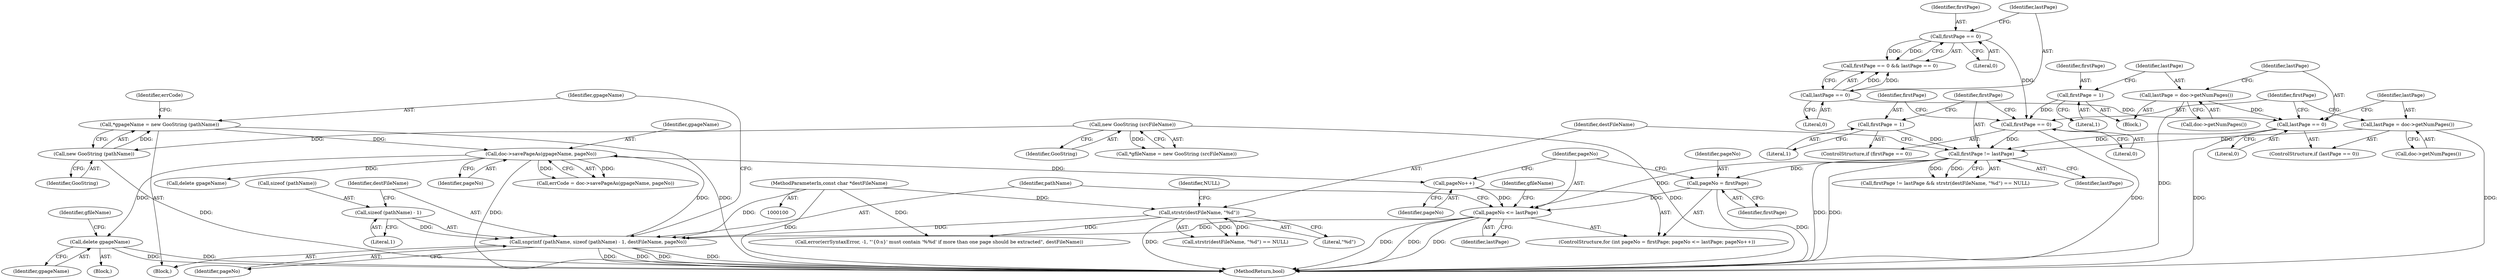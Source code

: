 digraph "0_poppler_b8682d868ddf7f741e93b791588af0932893f95c@API" {
"1000210" [label="(Call,delete gpageName)"];
"1000202" [label="(Call,doc->savePageAs(gpageName, pageNo))"];
"1000195" [label="(Call,*gpageName = new GooString (pathName))"];
"1000197" [label="(Call,new GooString (pathName))"];
"1000108" [label="(Call,new GooString (srcFileName))"];
"1000186" [label="(Call,snprintf (pathName, sizeof (pathName) - 1, destFileName, pageNo))"];
"1000188" [label="(Call,sizeof (pathName) - 1)"];
"1000162" [label="(Call,strstr(destFileName, \"%d\"))"];
"1000102" [label="(MethodParameterIn,const char *destFileName)"];
"1000180" [label="(Call,pageNo <= lastPage)"];
"1000177" [label="(Call,pageNo = firstPage)"];
"1000158" [label="(Call,firstPage != lastPage)"];
"1000150" [label="(Call,firstPage == 0)"];
"1000129" [label="(Call,firstPage == 0)"];
"1000136" [label="(Call,firstPage = 1)"];
"1000153" [label="(Call,firstPage = 1)"];
"1000143" [label="(Call,lastPage == 0)"];
"1000139" [label="(Call,lastPage = doc->getNumPages())"];
"1000132" [label="(Call,lastPage == 0)"];
"1000146" [label="(Call,lastPage = doc->getNumPages())"];
"1000183" [label="(Call,pageNo++)"];
"1000193" [label="(Identifier,pageNo)"];
"1000219" [label="(Identifier,gfileName)"];
"1000142" [label="(ControlStructure,if (lastPage == 0))"];
"1000183" [label="(Call,pageNo++)"];
"1000213" [label="(Identifier,gfileName)"];
"1000175" [label="(ControlStructure,for (int pageNo = firstPage; pageNo <= lastPage; pageNo++))"];
"1000149" [label="(ControlStructure,if (firstPage == 0))"];
"1000211" [label="(Identifier,gpageName)"];
"1000129" [label="(Call,firstPage == 0)"];
"1000200" [label="(Call,errCode = doc->savePageAs(gpageName, pageNo))"];
"1000161" [label="(Call,strstr(destFileName, \"%d\") == NULL)"];
"1000158" [label="(Call,firstPage != lastPage)"];
"1000130" [label="(Identifier,firstPage)"];
"1000139" [label="(Call,lastPage = doc->getNumPages())"];
"1000165" [label="(Identifier,NULL)"];
"1000163" [label="(Identifier,destFileName)"];
"1000202" [label="(Call,doc->savePageAs(gpageName, pageNo))"];
"1000216" [label="(Call,delete gpageName)"];
"1000160" [label="(Identifier,lastPage)"];
"1000106" [label="(Call,*gfileName = new GooString (srcFileName))"];
"1000159" [label="(Identifier,firstPage)"];
"1000203" [label="(Identifier,gpageName)"];
"1000162" [label="(Call,strstr(destFileName, \"%d\"))"];
"1000132" [label="(Call,lastPage == 0)"];
"1000167" [label="(Call,error(errSyntaxError, -1, \"'{0:s}' must contain '%%d' if more than one page should be extracted\", destFileName))"];
"1000201" [label="(Identifier,errCode)"];
"1000148" [label="(Call,doc->getNumPages())"];
"1000157" [label="(Call,firstPage != lastPage && strstr(destFileName, \"%d\") == NULL)"];
"1000180" [label="(Call,pageNo <= lastPage)"];
"1000210" [label="(Call,delete gpageName)"];
"1000143" [label="(Call,lastPage == 0)"];
"1000134" [label="(Literal,0)"];
"1000140" [label="(Identifier,lastPage)"];
"1000155" [label="(Literal,1)"];
"1000144" [label="(Identifier,lastPage)"];
"1000102" [label="(MethodParameterIn,const char *destFileName)"];
"1000189" [label="(Call,sizeof (pathName))"];
"1000186" [label="(Call,snprintf (pathName, sizeof (pathName) - 1, destFileName, pageNo))"];
"1000185" [label="(Block,)"];
"1000147" [label="(Identifier,lastPage)"];
"1000141" [label="(Call,doc->getNumPages())"];
"1000150" [label="(Call,firstPage == 0)"];
"1000181" [label="(Identifier,pageNo)"];
"1000198" [label="(Identifier,GooString)"];
"1000222" [label="(MethodReturn,bool)"];
"1000128" [label="(Call,firstPage == 0 && lastPage == 0)"];
"1000209" [label="(Block,)"];
"1000136" [label="(Call,firstPage = 1)"];
"1000135" [label="(Block,)"];
"1000133" [label="(Identifier,lastPage)"];
"1000187" [label="(Identifier,pathName)"];
"1000188" [label="(Call,sizeof (pathName) - 1)"];
"1000196" [label="(Identifier,gpageName)"];
"1000192" [label="(Identifier,destFileName)"];
"1000191" [label="(Literal,1)"];
"1000184" [label="(Identifier,pageNo)"];
"1000109" [label="(Identifier,GooString)"];
"1000178" [label="(Identifier,pageNo)"];
"1000177" [label="(Call,pageNo = firstPage)"];
"1000152" [label="(Literal,0)"];
"1000138" [label="(Literal,1)"];
"1000204" [label="(Identifier,pageNo)"];
"1000164" [label="(Literal,\"%d\")"];
"1000154" [label="(Identifier,firstPage)"];
"1000131" [label="(Literal,0)"];
"1000182" [label="(Identifier,lastPage)"];
"1000197" [label="(Call,new GooString (pathName))"];
"1000179" [label="(Identifier,firstPage)"];
"1000195" [label="(Call,*gpageName = new GooString (pathName))"];
"1000146" [label="(Call,lastPage = doc->getNumPages())"];
"1000108" [label="(Call,new GooString (srcFileName))"];
"1000153" [label="(Call,firstPage = 1)"];
"1000137" [label="(Identifier,firstPage)"];
"1000145" [label="(Literal,0)"];
"1000151" [label="(Identifier,firstPage)"];
"1000210" -> "1000209"  [label="AST: "];
"1000210" -> "1000211"  [label="CFG: "];
"1000211" -> "1000210"  [label="AST: "];
"1000213" -> "1000210"  [label="CFG: "];
"1000210" -> "1000222"  [label="DDG: "];
"1000210" -> "1000222"  [label="DDG: "];
"1000202" -> "1000210"  [label="DDG: "];
"1000202" -> "1000200"  [label="AST: "];
"1000202" -> "1000204"  [label="CFG: "];
"1000203" -> "1000202"  [label="AST: "];
"1000204" -> "1000202"  [label="AST: "];
"1000200" -> "1000202"  [label="CFG: "];
"1000202" -> "1000222"  [label="DDG: "];
"1000202" -> "1000183"  [label="DDG: "];
"1000202" -> "1000200"  [label="DDG: "];
"1000202" -> "1000200"  [label="DDG: "];
"1000195" -> "1000202"  [label="DDG: "];
"1000186" -> "1000202"  [label="DDG: "];
"1000202" -> "1000216"  [label="DDG: "];
"1000195" -> "1000185"  [label="AST: "];
"1000195" -> "1000197"  [label="CFG: "];
"1000196" -> "1000195"  [label="AST: "];
"1000197" -> "1000195"  [label="AST: "];
"1000201" -> "1000195"  [label="CFG: "];
"1000195" -> "1000222"  [label="DDG: "];
"1000197" -> "1000195"  [label="DDG: "];
"1000197" -> "1000198"  [label="CFG: "];
"1000198" -> "1000197"  [label="AST: "];
"1000197" -> "1000222"  [label="DDG: "];
"1000108" -> "1000197"  [label="DDG: "];
"1000108" -> "1000106"  [label="AST: "];
"1000108" -> "1000109"  [label="CFG: "];
"1000109" -> "1000108"  [label="AST: "];
"1000106" -> "1000108"  [label="CFG: "];
"1000108" -> "1000222"  [label="DDG: "];
"1000108" -> "1000106"  [label="DDG: "];
"1000186" -> "1000185"  [label="AST: "];
"1000186" -> "1000193"  [label="CFG: "];
"1000187" -> "1000186"  [label="AST: "];
"1000188" -> "1000186"  [label="AST: "];
"1000192" -> "1000186"  [label="AST: "];
"1000193" -> "1000186"  [label="AST: "];
"1000196" -> "1000186"  [label="CFG: "];
"1000186" -> "1000222"  [label="DDG: "];
"1000186" -> "1000222"  [label="DDG: "];
"1000186" -> "1000222"  [label="DDG: "];
"1000186" -> "1000222"  [label="DDG: "];
"1000188" -> "1000186"  [label="DDG: "];
"1000162" -> "1000186"  [label="DDG: "];
"1000102" -> "1000186"  [label="DDG: "];
"1000180" -> "1000186"  [label="DDG: "];
"1000188" -> "1000191"  [label="CFG: "];
"1000189" -> "1000188"  [label="AST: "];
"1000191" -> "1000188"  [label="AST: "];
"1000192" -> "1000188"  [label="CFG: "];
"1000162" -> "1000161"  [label="AST: "];
"1000162" -> "1000164"  [label="CFG: "];
"1000163" -> "1000162"  [label="AST: "];
"1000164" -> "1000162"  [label="AST: "];
"1000165" -> "1000162"  [label="CFG: "];
"1000162" -> "1000222"  [label="DDG: "];
"1000162" -> "1000161"  [label="DDG: "];
"1000162" -> "1000161"  [label="DDG: "];
"1000102" -> "1000162"  [label="DDG: "];
"1000162" -> "1000167"  [label="DDG: "];
"1000102" -> "1000100"  [label="AST: "];
"1000102" -> "1000222"  [label="DDG: "];
"1000102" -> "1000167"  [label="DDG: "];
"1000180" -> "1000175"  [label="AST: "];
"1000180" -> "1000182"  [label="CFG: "];
"1000181" -> "1000180"  [label="AST: "];
"1000182" -> "1000180"  [label="AST: "];
"1000187" -> "1000180"  [label="CFG: "];
"1000219" -> "1000180"  [label="CFG: "];
"1000180" -> "1000222"  [label="DDG: "];
"1000180" -> "1000222"  [label="DDG: "];
"1000180" -> "1000222"  [label="DDG: "];
"1000177" -> "1000180"  [label="DDG: "];
"1000183" -> "1000180"  [label="DDG: "];
"1000158" -> "1000180"  [label="DDG: "];
"1000177" -> "1000175"  [label="AST: "];
"1000177" -> "1000179"  [label="CFG: "];
"1000178" -> "1000177"  [label="AST: "];
"1000179" -> "1000177"  [label="AST: "];
"1000181" -> "1000177"  [label="CFG: "];
"1000177" -> "1000222"  [label="DDG: "];
"1000158" -> "1000177"  [label="DDG: "];
"1000158" -> "1000157"  [label="AST: "];
"1000158" -> "1000160"  [label="CFG: "];
"1000159" -> "1000158"  [label="AST: "];
"1000160" -> "1000158"  [label="AST: "];
"1000163" -> "1000158"  [label="CFG: "];
"1000157" -> "1000158"  [label="CFG: "];
"1000158" -> "1000222"  [label="DDG: "];
"1000158" -> "1000222"  [label="DDG: "];
"1000158" -> "1000157"  [label="DDG: "];
"1000158" -> "1000157"  [label="DDG: "];
"1000150" -> "1000158"  [label="DDG: "];
"1000153" -> "1000158"  [label="DDG: "];
"1000143" -> "1000158"  [label="DDG: "];
"1000146" -> "1000158"  [label="DDG: "];
"1000150" -> "1000149"  [label="AST: "];
"1000150" -> "1000152"  [label="CFG: "];
"1000151" -> "1000150"  [label="AST: "];
"1000152" -> "1000150"  [label="AST: "];
"1000154" -> "1000150"  [label="CFG: "];
"1000159" -> "1000150"  [label="CFG: "];
"1000150" -> "1000222"  [label="DDG: "];
"1000129" -> "1000150"  [label="DDG: "];
"1000136" -> "1000150"  [label="DDG: "];
"1000129" -> "1000128"  [label="AST: "];
"1000129" -> "1000131"  [label="CFG: "];
"1000130" -> "1000129"  [label="AST: "];
"1000131" -> "1000129"  [label="AST: "];
"1000133" -> "1000129"  [label="CFG: "];
"1000128" -> "1000129"  [label="CFG: "];
"1000129" -> "1000128"  [label="DDG: "];
"1000129" -> "1000128"  [label="DDG: "];
"1000136" -> "1000135"  [label="AST: "];
"1000136" -> "1000138"  [label="CFG: "];
"1000137" -> "1000136"  [label="AST: "];
"1000138" -> "1000136"  [label="AST: "];
"1000140" -> "1000136"  [label="CFG: "];
"1000153" -> "1000149"  [label="AST: "];
"1000153" -> "1000155"  [label="CFG: "];
"1000154" -> "1000153"  [label="AST: "];
"1000155" -> "1000153"  [label="AST: "];
"1000159" -> "1000153"  [label="CFG: "];
"1000143" -> "1000142"  [label="AST: "];
"1000143" -> "1000145"  [label="CFG: "];
"1000144" -> "1000143"  [label="AST: "];
"1000145" -> "1000143"  [label="AST: "];
"1000147" -> "1000143"  [label="CFG: "];
"1000151" -> "1000143"  [label="CFG: "];
"1000143" -> "1000222"  [label="DDG: "];
"1000139" -> "1000143"  [label="DDG: "];
"1000132" -> "1000143"  [label="DDG: "];
"1000139" -> "1000135"  [label="AST: "];
"1000139" -> "1000141"  [label="CFG: "];
"1000140" -> "1000139"  [label="AST: "];
"1000141" -> "1000139"  [label="AST: "];
"1000144" -> "1000139"  [label="CFG: "];
"1000139" -> "1000222"  [label="DDG: "];
"1000132" -> "1000128"  [label="AST: "];
"1000132" -> "1000134"  [label="CFG: "];
"1000133" -> "1000132"  [label="AST: "];
"1000134" -> "1000132"  [label="AST: "];
"1000128" -> "1000132"  [label="CFG: "];
"1000132" -> "1000128"  [label="DDG: "];
"1000132" -> "1000128"  [label="DDG: "];
"1000146" -> "1000142"  [label="AST: "];
"1000146" -> "1000148"  [label="CFG: "];
"1000147" -> "1000146"  [label="AST: "];
"1000148" -> "1000146"  [label="AST: "];
"1000151" -> "1000146"  [label="CFG: "];
"1000146" -> "1000222"  [label="DDG: "];
"1000183" -> "1000175"  [label="AST: "];
"1000183" -> "1000184"  [label="CFG: "];
"1000184" -> "1000183"  [label="AST: "];
"1000181" -> "1000183"  [label="CFG: "];
}
